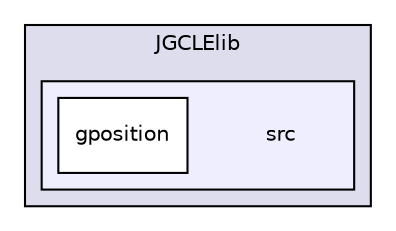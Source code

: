 digraph "F:/GitHub/JGCLElib/src" {
  compound=true
  node [ fontsize="10", fontname="Helvetica"];
  edge [ labelfontsize="10", labelfontname="Helvetica"];
  subgraph clusterdir_6ef4d82bd5328e272b31ea6818659756 {
    graph [ bgcolor="#ddddee", pencolor="black", label="JGCLElib" fontname="Helvetica", fontsize="10", URL="dir_6ef4d82bd5328e272b31ea6818659756.html"]
  subgraph clusterdir_e6dcfbdfd38a14aa8ee81b61782bf0ca {
    graph [ bgcolor="#eeeeff", pencolor="black", label="" URL="dir_e6dcfbdfd38a14aa8ee81b61782bf0ca.html"];
    dir_e6dcfbdfd38a14aa8ee81b61782bf0ca [shape=plaintext label="src"];
    dir_dcd2baa121142230564a35ffc88371fe [shape=box label="gposition" color="black" fillcolor="white" style="filled" URL="dir_dcd2baa121142230564a35ffc88371fe.html"];
  }
  }
}
